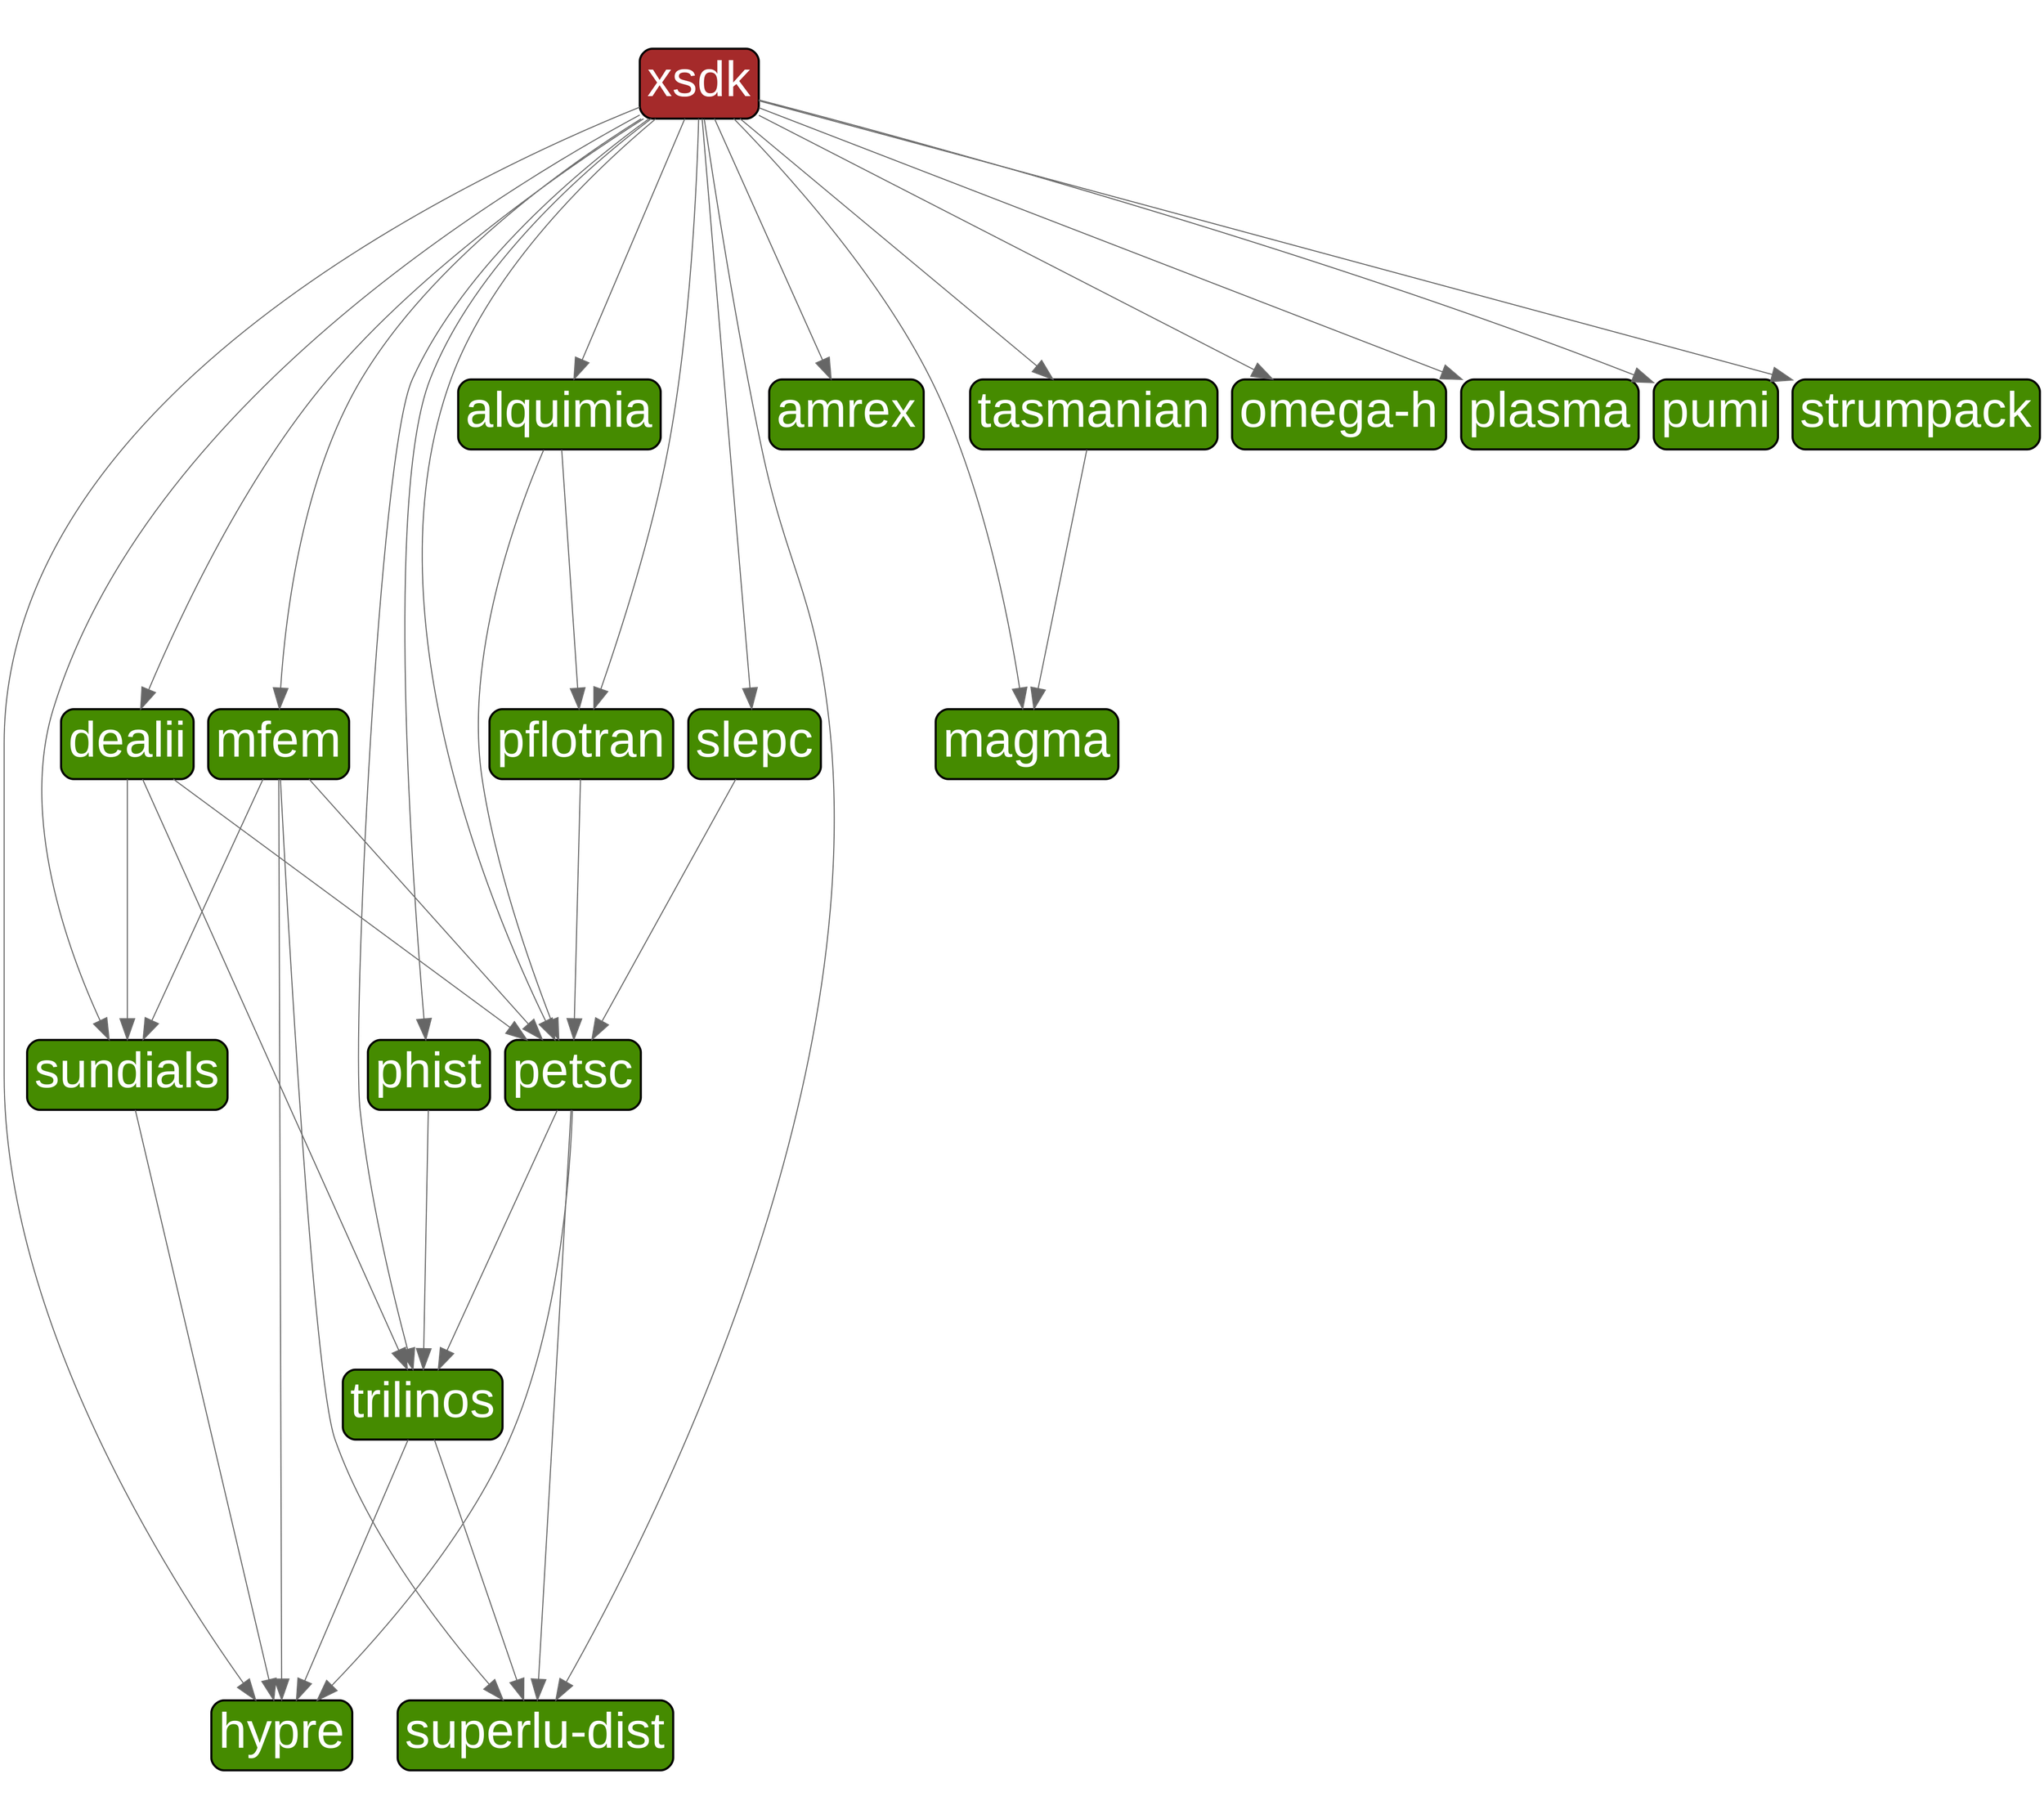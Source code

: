 digraph G {
  labelloc = "b"
  rankdir = "TB"
  ranksep = "1"
  ratio = ".9"
  nodesep = ".2"
  bgcolor = "transparent"
edge[
     penwidth = "1"
     color = "#666666"
     arrowsize = "2"
]
node[
     fontname=Arial,
     penwidth=2,
     fontsize=48,
     margin=.1,
     shape=box,
     fillcolor=brown,
     fontcolor=white,
     style="rounded,filled"]

  "xsdk" [label="xsdk"]
  "alquimia" [label="alquimia",fillcolor="chartreuse4"]
  "petsc" [label="petsc",fillcolor="chartreuse4"]
  "hypre" [label="hypre",fillcolor="chartreuse4"]
  "superlu-dist" [label="superlu-dist",fillcolor="chartreuse4"]
  "trilinos" [label="trilinos",fillcolor="chartreuse4"]
  "pflotran" [label="pflotran",fillcolor="chartreuse4"]
  "amrex" [label="amrex",fillcolor="chartreuse4"]
  "dealii" [label="dealii",fillcolor="chartreuse4"]
  "sundials" [label="sundials",fillcolor="chartreuse4"]
  "magma" [label="magma",fillcolor="chartreuse4"]
  "mfem" [label="mfem",fillcolor="chartreuse4"]
  "omega-h" [label="omega-h",fillcolor="chartreuse4"]
  "phist" [label="phist",fillcolor="chartreuse4"]
  "plasma" [label="plasma",fillcolor="chartreuse4"]
  "pumi" [label="pumi",fillcolor="chartreuse4"]
  "slepc" [label="slepc",fillcolor="chartreuse4"]
  "strumpack" [label="strumpack",fillcolor="chartreuse4"]
  "tasmanian" [label="tasmanian",fillcolor="chartreuse4"]

  "xsdk" -> "plasma"
  "petsc" -> "superlu-dist"
  "xsdk" -> "magma"
  "xsdk" -> "dealii"
  "xsdk" -> "superlu-dist"
  "xsdk" -> "alquimia"
  "mfem" -> "sundials"
  "xsdk" -> "phist"
  "alquimia" -> "petsc"
  "xsdk" -> "petsc"
  "alquimia" -> "pflotran"
  "xsdk" -> "omega-h"
  "dealii" -> "trilinos"
  "pflotran" -> "petsc"
  "sundials" -> "hypre"
  "mfem" -> "superlu-dist"
  "xsdk" -> "pflotran"
  "slepc" -> "petsc"
  "mfem" -> "hypre"
  "xsdk" -> "pumi"
  "dealii" -> "sundials"
  "petsc" -> "hypre"
  "xsdk" -> "amrex"
  "dealii" -> "petsc"
  "xsdk" -> "slepc"
  "trilinos" -> "hypre"
  "trilinos" -> "superlu-dist"
  "xsdk" -> "hypre"
  "petsc" -> "trilinos"
  "phist" -> "trilinos"
  "tasmanian" -> "magma"
  "xsdk" -> "mfem"
  "xsdk" -> "sundials"
  "xsdk" -> "trilinos"
  "xsdk" -> "strumpack"
  "xsdk" -> "tasmanian"
  "mfem" -> "petsc"
}
